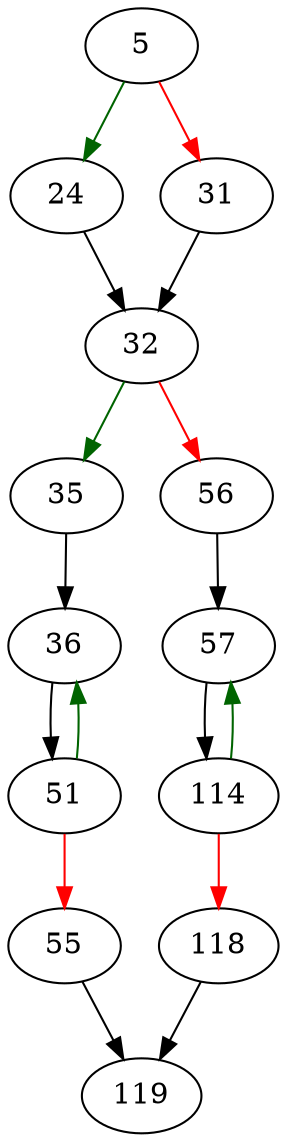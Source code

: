 strict digraph "walChecksumBytes" {
	// Node definitions.
	5 [entry=true];
	24;
	31;
	32;
	35;
	56;
	36;
	51;
	55;
	119;
	57;
	114;
	118;

	// Edge definitions.
	5 -> 24 [
		color=darkgreen
		cond=true
	];
	5 -> 31 [
		color=red
		cond=false
	];
	24 -> 32;
	31 -> 32;
	32 -> 35 [
		color=darkgreen
		cond=true
	];
	32 -> 56 [
		color=red
		cond=false
	];
	35 -> 36;
	56 -> 57;
	36 -> 51;
	51 -> 36 [
		color=darkgreen
		cond=true
	];
	51 -> 55 [
		color=red
		cond=false
	];
	55 -> 119;
	57 -> 114;
	114 -> 57 [
		color=darkgreen
		cond=true
	];
	114 -> 118 [
		color=red
		cond=false
	];
	118 -> 119;
}